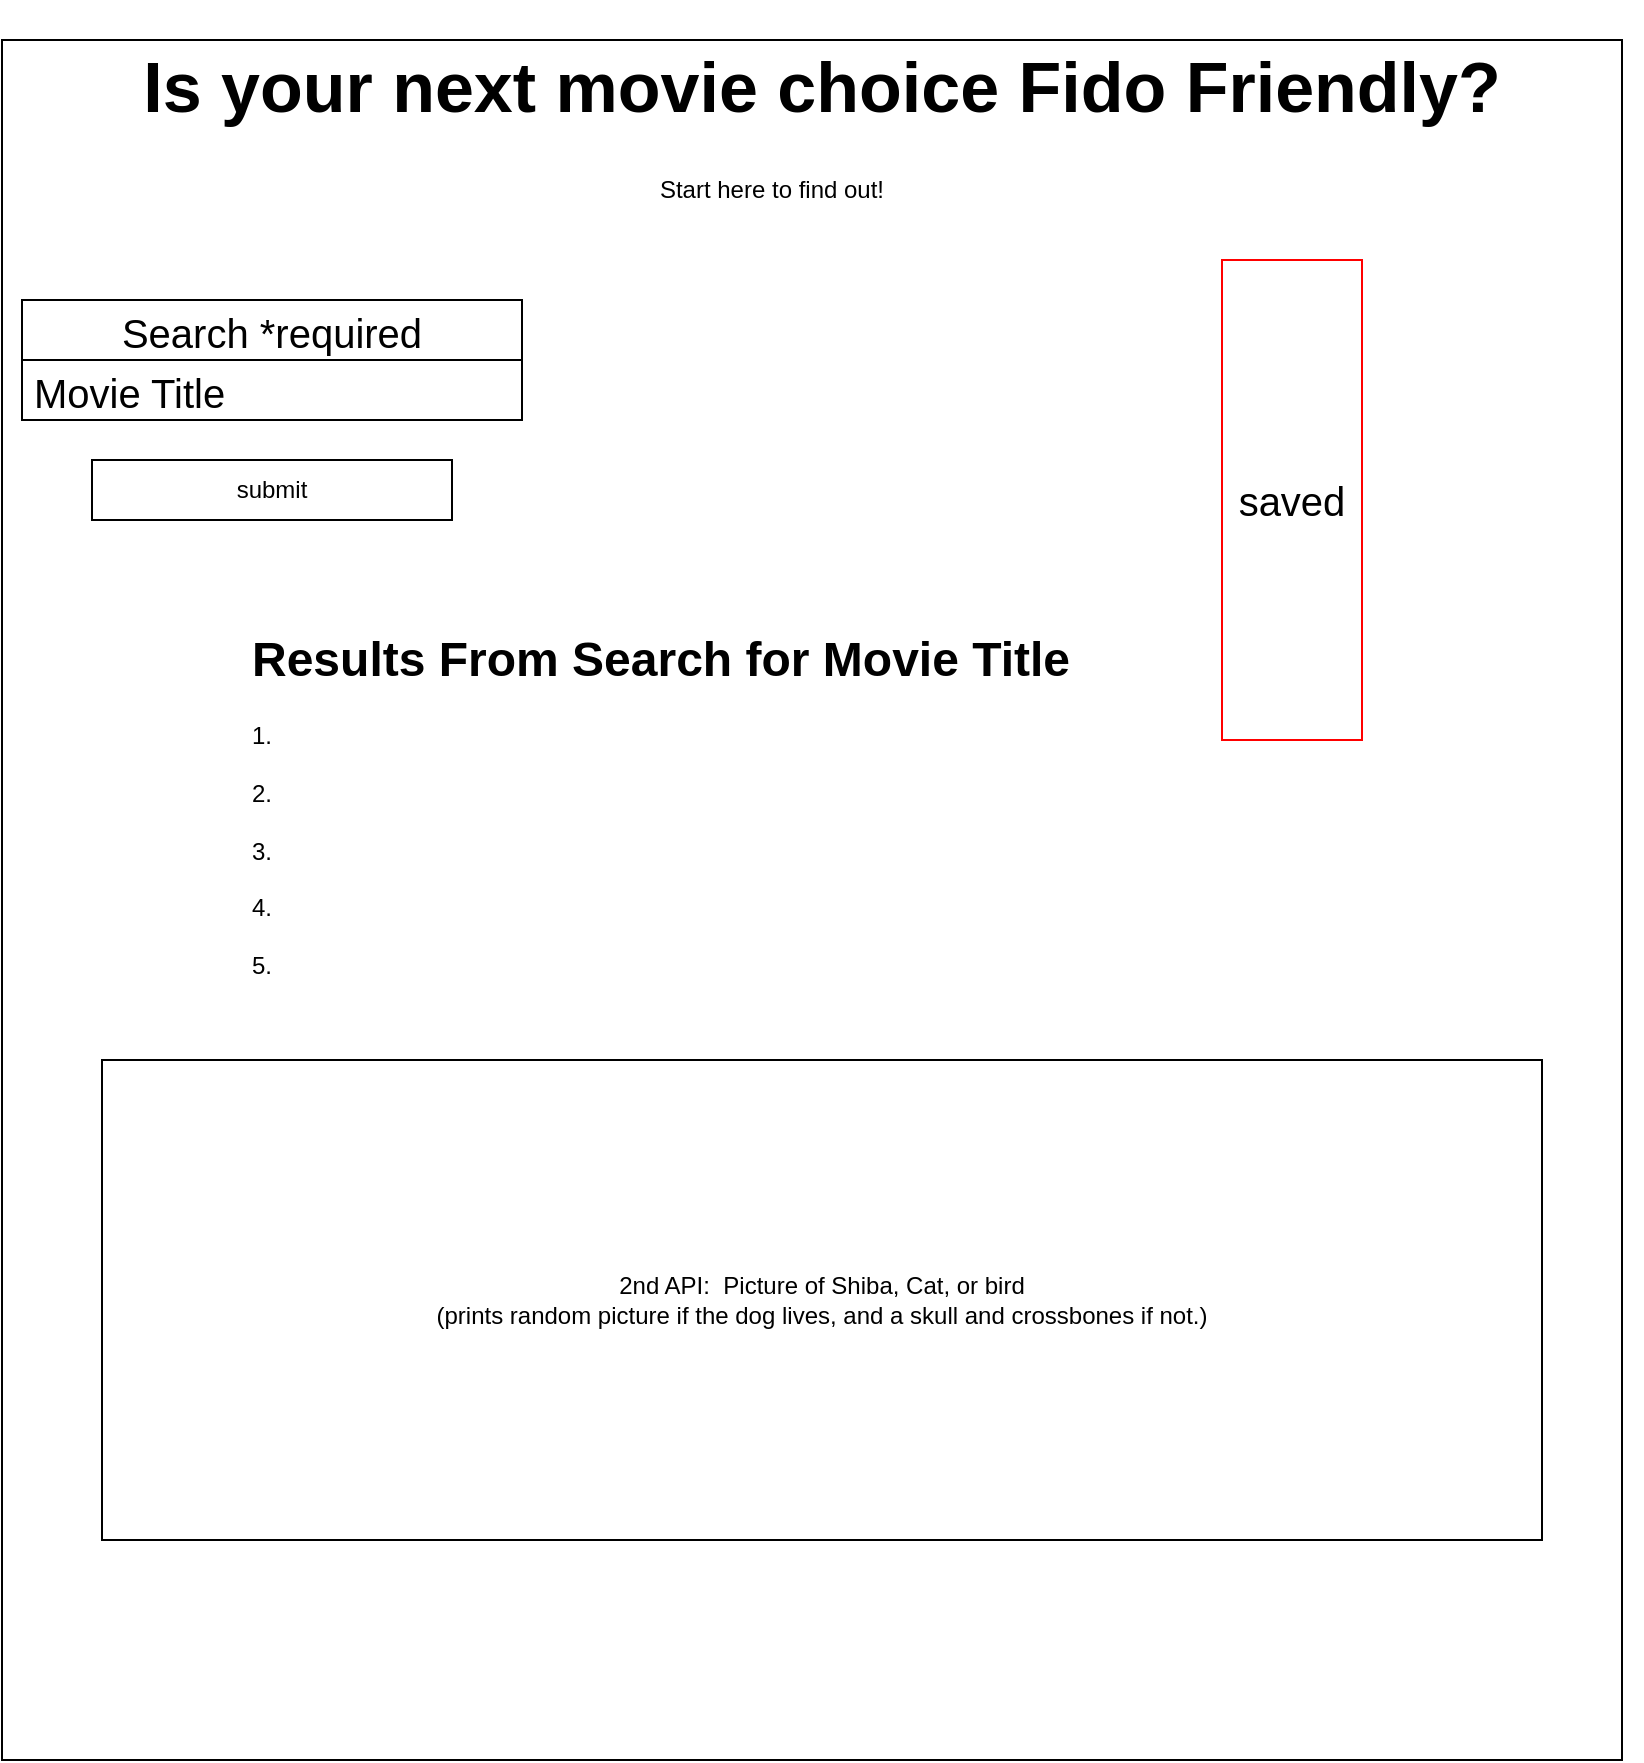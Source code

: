 <mxfile>
    <diagram id="Pw3S8UAlNOhWdibQNmKB" name="Page-1">
        <mxGraphModel dx="722" dy="1570" grid="1" gridSize="10" guides="1" tooltips="1" connect="1" arrows="1" fold="1" page="1" pageScale="1" pageWidth="850" pageHeight="1100" math="0" shadow="0">
            <root>
                <mxCell id="0"/>
                <mxCell id="1" parent="0"/>
                <mxCell id="2" value="" style="rounded=0;whiteSpace=wrap;html=1;" parent="1" vertex="1">
                    <mxGeometry x="20" y="-290" width="810" height="860" as="geometry"/>
                </mxCell>
                <mxCell id="4" value="Start here to find out!" style="text;html=1;strokeColor=none;fillColor=none;align=center;verticalAlign=middle;whiteSpace=wrap;rounded=0;" parent="1" vertex="1">
                    <mxGeometry x="30" y="-240" width="750" height="50" as="geometry"/>
                </mxCell>
                <mxCell id="5" value="&lt;h1 style=&quot;font-size: 35px&quot;&gt;Is your next movie choice Fido Friendly?&lt;/h1&gt;" style="text;html=1;strokeColor=none;fillColor=none;spacing=5;spacingTop=-20;whiteSpace=wrap;overflow=hidden;rounded=0;fontSize=20;align=center;" parent="1" vertex="1">
                    <mxGeometry x="20" y="-300" width="820" height="70" as="geometry"/>
                </mxCell>
                <mxCell id="6" value="Search *required" style="swimlane;fontStyle=0;childLayout=stackLayout;horizontal=1;startSize=30;horizontalStack=0;resizeParent=1;resizeParentMax=0;resizeLast=0;collapsible=1;marginBottom=0;fontSize=20;" parent="1" vertex="1">
                    <mxGeometry x="30" y="-160" width="250" height="60" as="geometry"/>
                </mxCell>
                <mxCell id="7" value="Movie Title" style="text;strokeColor=none;fillColor=none;align=left;verticalAlign=middle;spacingLeft=4;spacingRight=4;overflow=hidden;points=[[0,0.5],[1,0.5]];portConstraint=eastwest;rotatable=0;fontSize=20;" parent="6" vertex="1">
                    <mxGeometry y="30" width="250" height="30" as="geometry"/>
                </mxCell>
                <mxCell id="14" value="submit" style="rounded=0;whiteSpace=wrap;html=1;" parent="1" vertex="1">
                    <mxGeometry x="65" y="-80" width="180" height="30" as="geometry"/>
                </mxCell>
                <mxCell id="36" value="2nd API:&amp;nbsp; Picture of Shiba, Cat, or bird&lt;br&gt;(prints random picture if the dog lives, and a skull and crossbones if not.)" style="rounded=0;whiteSpace=wrap;html=1;" parent="1" vertex="1">
                    <mxGeometry x="70" y="220" width="720" height="240" as="geometry"/>
                </mxCell>
                <mxCell id="40" value="&lt;font style=&quot;font-size: 20px&quot;&gt;saved&lt;br&gt;&lt;/font&gt;" style="rounded=0;whiteSpace=wrap;html=1;fontSize=5;strokeColor=#FF0000;" parent="1" vertex="1">
                    <mxGeometry x="630" y="-180" width="70" height="240" as="geometry"/>
                </mxCell>
                <mxCell id="44" value="&lt;h1&gt;Results From Search for Movie Title&lt;/h1&gt;&lt;div&gt;1.&lt;/div&gt;&lt;div&gt;&lt;br&gt;&lt;/div&gt;&lt;div&gt;2.&lt;/div&gt;&lt;div&gt;&lt;br&gt;&lt;/div&gt;&lt;div&gt;3.&lt;/div&gt;&lt;div&gt;&lt;br&gt;&lt;/div&gt;&lt;div&gt;4.&lt;/div&gt;&lt;div&gt;&lt;br&gt;&lt;/div&gt;&lt;div&gt;5.&lt;/div&gt;&lt;div&gt;&lt;br&gt;&lt;/div&gt;&lt;div&gt;&lt;br&gt;&lt;/div&gt;" style="text;html=1;strokeColor=none;fillColor=none;spacing=5;spacingTop=-20;whiteSpace=wrap;overflow=hidden;rounded=0;" vertex="1" parent="1">
                    <mxGeometry x="140" width="425" height="190" as="geometry"/>
                </mxCell>
            </root>
        </mxGraphModel>
    </diagram>
</mxfile>
